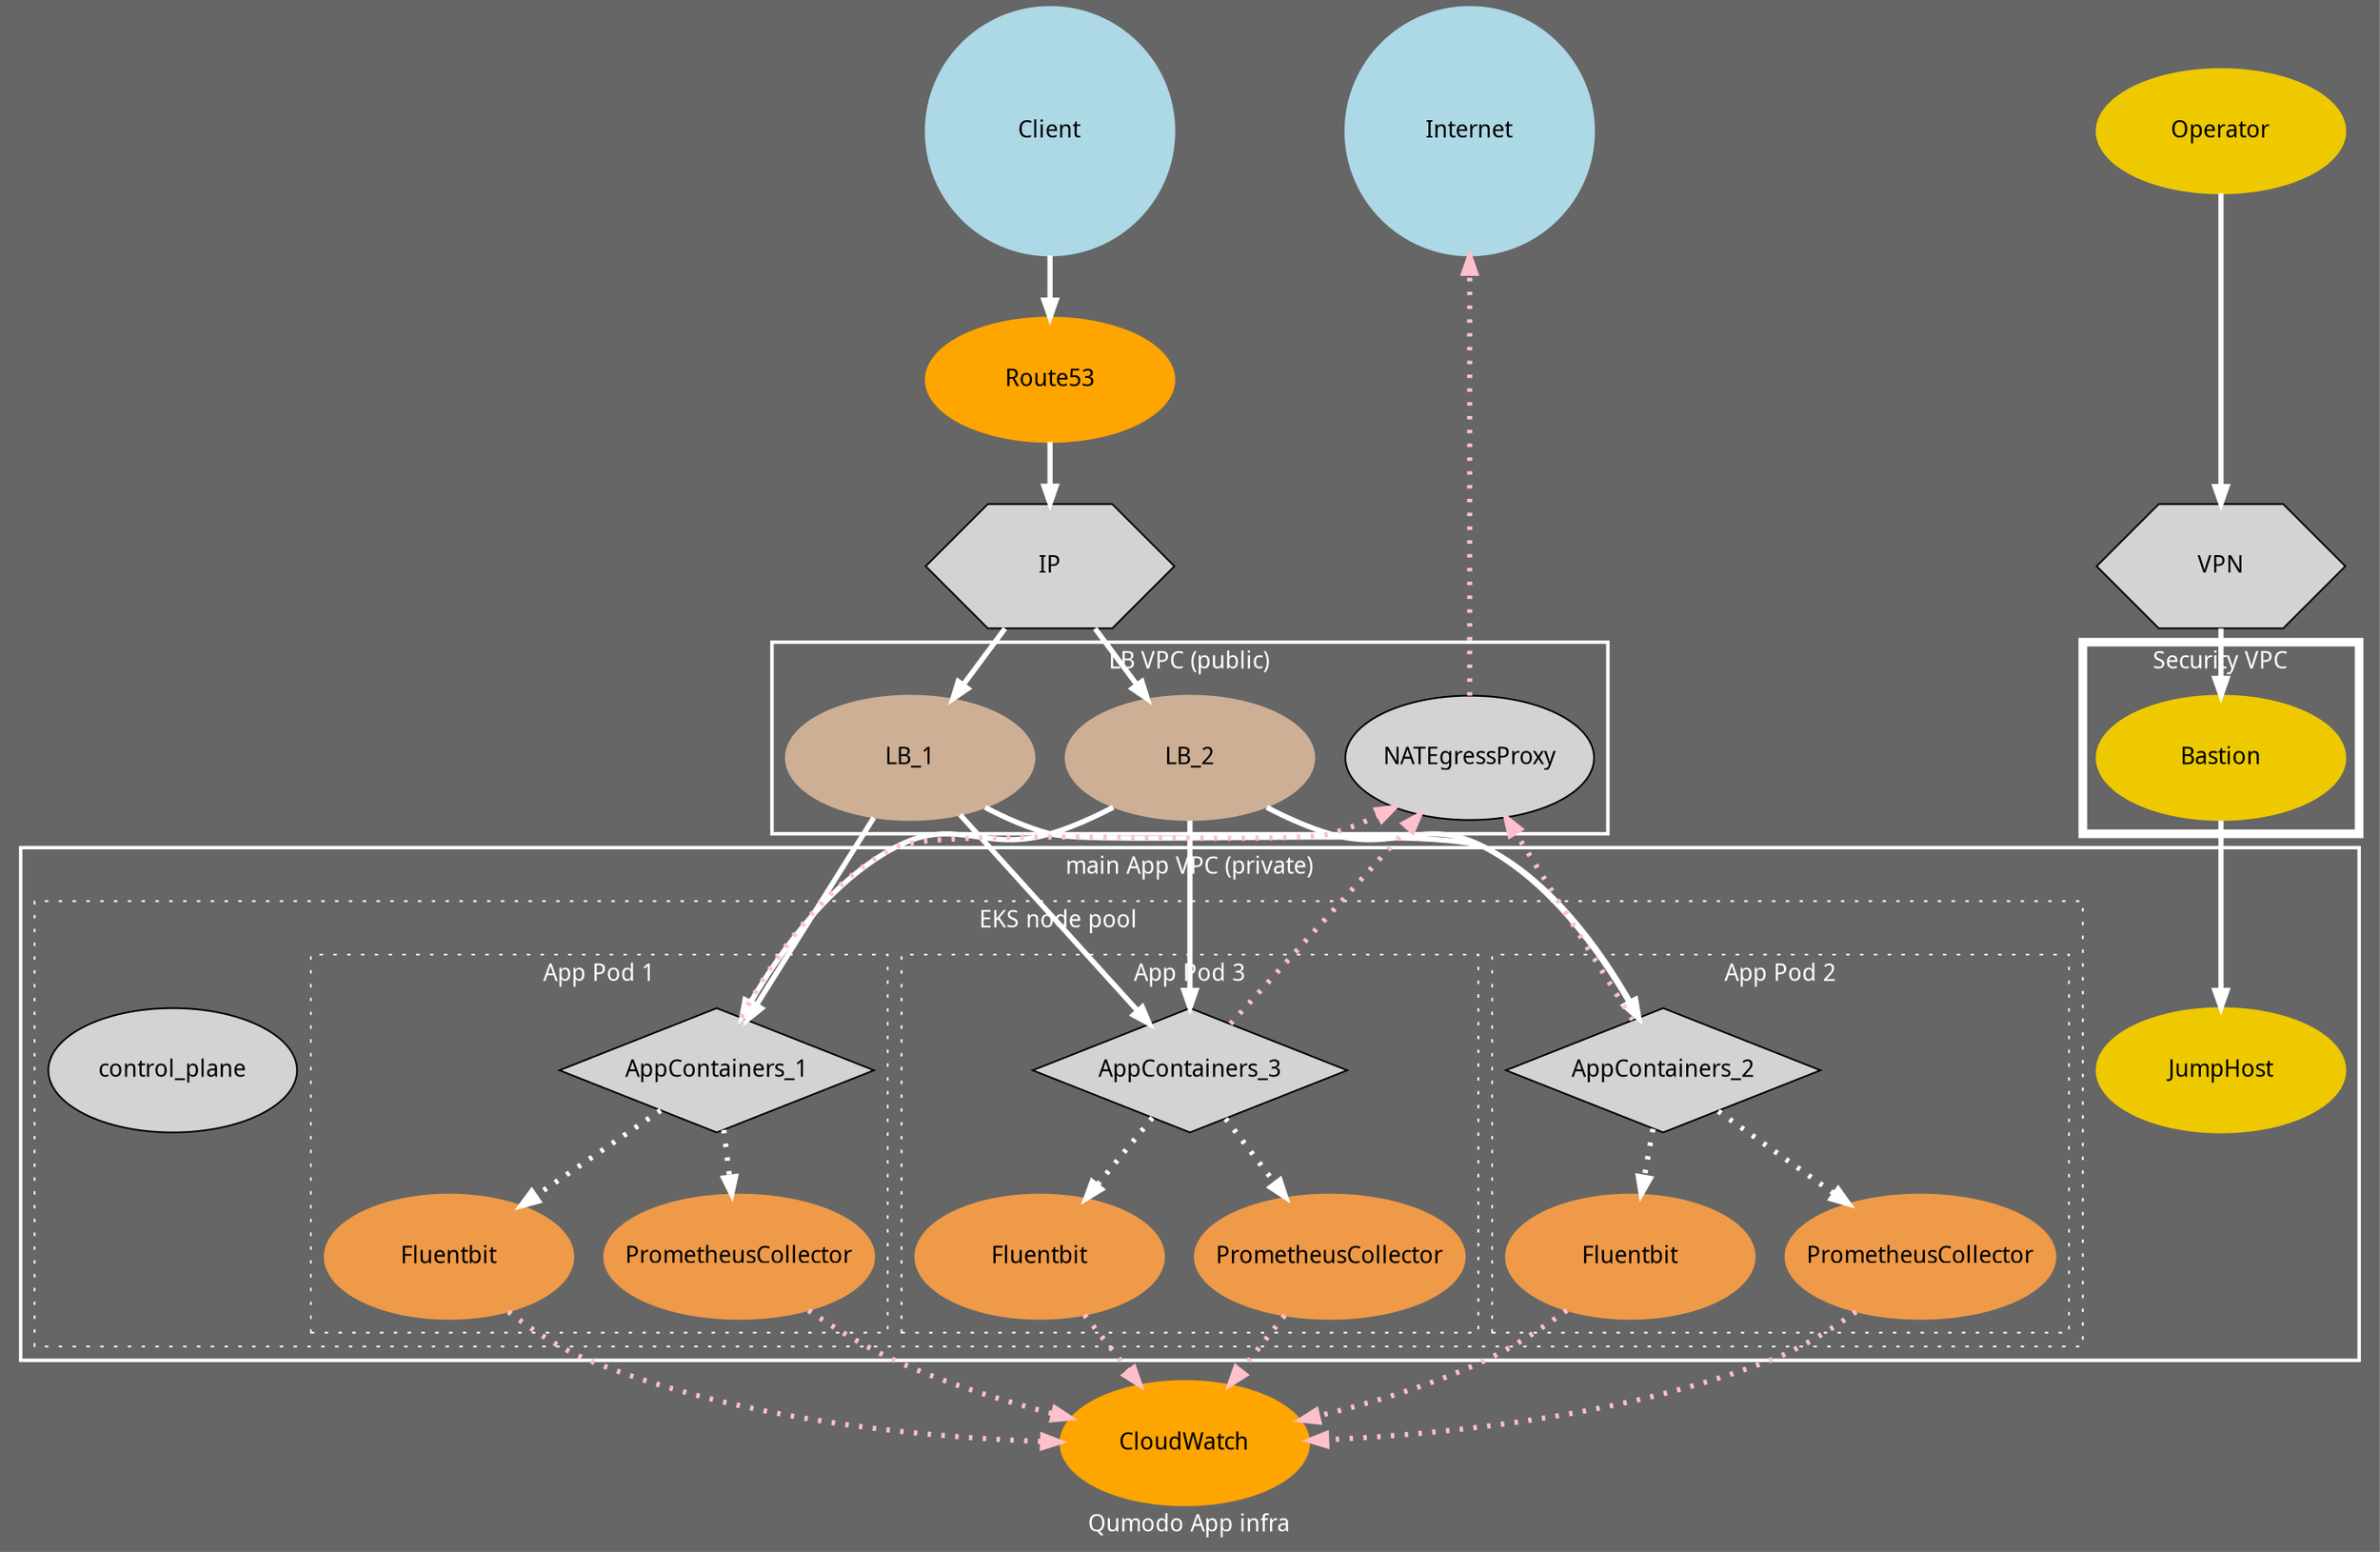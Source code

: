 digraph G {
    // Defaults for graphs
	graph [
        layout=dot
        rankdir=TB
        fontname="Noto Sans Display"
        bgcolor=grey40
        style=dotted
        color=white
        fontcolor=white
    ]
    // Defaults for nodes
    node [
        fontname="Noto Sans Display"
        height=1
        width=2
        style=filled
    ]
    // Defaults for edges
    edge [
        fontname="Noto Sans Display"
        fontcolor=white
        color=white
        penwidth=3
    ]
    // End boilerplate

    graph [label="Qumodo App infra"]

    // Node attribute definitions
    Internet [shape=circle color=lightblue]
    Client [shape=circle color=lightblue]
    Operator [color=gold2]
    Bastion [color=gold2]

    JumpHost [color=gold2]
    IP [shape=hexagon]
    LB_1 [color=peachpuff3]
    LB_2 [color=peachpuff3]
    AppContainers_1 [shape=diamond]
    AppContainers_2 [shape=diamond]
    AppContainers_3 [shape=diamond]

    FluentBit_1 [label="Fluentbit" color="tan2"]
    FluentBit_2 [label="Fluentbit" color="tan2"]
    FluentBit_3 [label="Fluentbit" color="tan2"]
    PrometheusCollector_1 [label="PrometheusCollector" color="tan2"]
    PrometheusCollector_2 [label="PrometheusCollector" color="tan2"]
    PrometheusCollector_3 [label="PrometheusCollector" color="tan2"]

    VPN [shape=hexagon]
    CloudWatch [color=orange]
    Route53 [color=orange]

    // subgraph definitions and edges
    subgraph cluster_sec_vpc {
        penwidth=5
        style=bold
        label="Security VPC"
        VPN
        Bastion
    }
    VPN -> Bastion -> JumpHost
    Operator -> VPN

    subgraph cluster_LB_vpc {
        style=bold
        label="LB VPC (public)"
        IP -> {LB_1 LB_2}
        NATEgressProxy
    }
    Client -> Route53 -> IP
    NATEgressProxy -> Internet [style=dotted color=pink]
    {
        rank=same
        Internet
        Client
        Operator
    }
    {
        rank=same
        IP
        VPN
    }

    subgraph cluster_app_vpc {
        style=bold
        label="main App VPC (private)"
        JumpHost
        subgraph cluster_node_pool {
            style=dotted
            label="EKS node pool"
            control_plane
            subgraph cluster_app_pod_1 {
                label="App Pod 1"
                {LB_1 LB_2} -> AppContainers_1
                AppContainers_1 -> {
                    PrometheusCollector_1
                    FluentBit_1
                } [style=dotted]
            }
            subgraph cluster_app_pod_2 {
                label="App Pod 2"
                {LB_1 LB_2} -> AppContainers_2
                AppContainers_2 -> {
                    PrometheusCollector_2
                    FluentBit_2
                } [style=dotted]
            }
            subgraph cluster_app_pod_3 {
                label="App Pod 3"
                {LB_1 LB_2} -> AppContainers_3
                AppContainers_3 -> {
                    PrometheusCollector_3
                    FluentBit_3
                } [style=dotted]
            }
        }
    }
    {
        FluentBit_1
        FluentBit_2
        FluentBit_3
        PrometheusCollector_1
        PrometheusCollector_2
        PrometheusCollector_3
    } -> CloudWatch [color=pink style=dotted]
    {
        AppContainers_1 AppContainers_2 AppContainers_3
    } -> NATEgressProxy [color=pink style=dotted]

    //subgraph cluster_monitor {
    //    label="Monitoring VPC"
    //    Graphite
    //    Graphana
    //}

}
